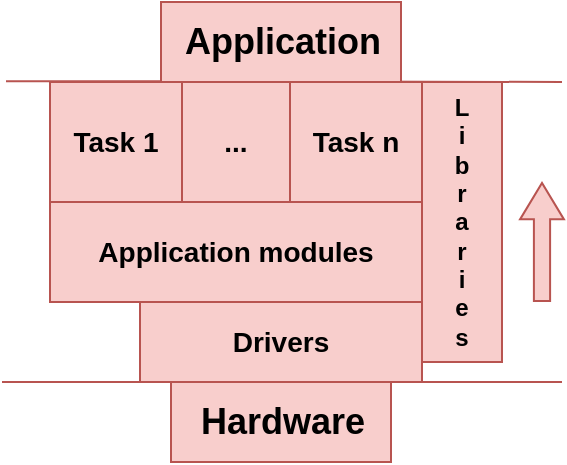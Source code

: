 <mxfile version="21.6.8" type="device">
  <diagram name="Page-1" id="hmsFM0hN7dfMMpRHbVr-">
    <mxGraphModel dx="683" dy="364" grid="1" gridSize="10" guides="1" tooltips="1" connect="1" arrows="1" fold="1" page="1" pageScale="1" pageWidth="827" pageHeight="1169" math="0" shadow="0">
      <root>
        <mxCell id="0" />
        <mxCell id="1" parent="0" />
        <mxCell id="9rDGt2Pl-7aIeRDOpwq_-1" value="" style="endArrow=none;html=1;rounded=0;fillColor=#f8cecc;strokeColor=#b85450;" edge="1" parent="1">
          <mxGeometry width="50" height="50" relative="1" as="geometry">
            <mxPoint x="300" y="420" as="sourcePoint" />
            <mxPoint x="580" y="420" as="targetPoint" />
          </mxGeometry>
        </mxCell>
        <mxCell id="9rDGt2Pl-7aIeRDOpwq_-4" value="&lt;font style=&quot;font-size: 14px;&quot;&gt;&lt;b&gt;Drivers&lt;/b&gt;&lt;/font&gt;" style="rounded=0;whiteSpace=wrap;html=1;fillColor=#f8cecc;strokeColor=#b85450;" vertex="1" parent="1">
          <mxGeometry x="369" y="380" width="141" height="40" as="geometry" />
        </mxCell>
        <mxCell id="9rDGt2Pl-7aIeRDOpwq_-5" value="&lt;font style=&quot;font-size: 12px;&quot;&gt;&lt;b&gt;L&lt;br&gt;i&lt;br&gt;b&lt;br&gt;r&lt;br&gt;a&lt;br&gt;r&lt;br&gt;i&lt;br&gt;e&lt;br&gt;s&lt;/b&gt;&lt;/font&gt;" style="rounded=0;whiteSpace=wrap;html=1;fillColor=#f8cecc;strokeColor=#b85450;" vertex="1" parent="1">
          <mxGeometry x="510" y="270" width="40" height="140" as="geometry" />
        </mxCell>
        <mxCell id="9rDGt2Pl-7aIeRDOpwq_-6" value="&lt;font style=&quot;font-size: 14px;&quot;&gt;&lt;b&gt;Application modules&lt;/b&gt;&lt;/font&gt;" style="rounded=0;whiteSpace=wrap;html=1;fillColor=#f8cecc;strokeColor=#b85450;" vertex="1" parent="1">
          <mxGeometry x="324" y="330" width="186" height="50" as="geometry" />
        </mxCell>
        <mxCell id="9rDGt2Pl-7aIeRDOpwq_-7" value="&lt;font style=&quot;font-size: 14px;&quot;&gt;&lt;b&gt;Task 1&lt;/b&gt;&lt;/font&gt;" style="rounded=0;whiteSpace=wrap;html=1;fillColor=#f8cecc;strokeColor=#b85450;" vertex="1" parent="1">
          <mxGeometry x="324" y="270" width="66" height="60" as="geometry" />
        </mxCell>
        <mxCell id="9rDGt2Pl-7aIeRDOpwq_-8" value="&lt;font style=&quot;font-size: 14px;&quot;&gt;&lt;b&gt;Task n&lt;/b&gt;&lt;/font&gt;" style="rounded=0;whiteSpace=wrap;html=1;fillStyle=auto;fillColor=#f8cecc;strokeColor=#b85450;" vertex="1" parent="1">
          <mxGeometry x="444" y="270" width="66" height="60" as="geometry" />
        </mxCell>
        <mxCell id="9rDGt2Pl-7aIeRDOpwq_-9" value="&lt;font style=&quot;font-size: 14px;&quot;&gt;&lt;b&gt;...&lt;/b&gt;&lt;/font&gt;" style="rounded=0;whiteSpace=wrap;html=1;fillColor=#f8cecc;strokeColor=#b85450;" vertex="1" parent="1">
          <mxGeometry x="390" y="270" width="54" height="60" as="geometry" />
        </mxCell>
        <mxCell id="9rDGt2Pl-7aIeRDOpwq_-10" value="" style="endArrow=none;html=1;rounded=0;fontColor=#FF9999;fillColor=#f8cecc;strokeColor=#b85450;" edge="1" parent="1">
          <mxGeometry width="50" height="50" relative="1" as="geometry">
            <mxPoint x="302" y="269.6" as="sourcePoint" />
            <mxPoint x="580" y="270" as="targetPoint" />
            <Array as="points">
              <mxPoint x="412" y="269.6" />
            </Array>
          </mxGeometry>
        </mxCell>
        <mxCell id="9rDGt2Pl-7aIeRDOpwq_-11" value="&lt;b&gt;&lt;font style=&quot;font-size: 18px;&quot;&gt;Application&lt;br&gt;&lt;/font&gt;&lt;/b&gt;" style="text;html=1;align=center;verticalAlign=middle;resizable=0;points=[];autosize=1;strokeColor=#b85450;fillColor=#f8cecc;" vertex="1" parent="1">
          <mxGeometry x="379.5" y="230" width="120" height="40" as="geometry" />
        </mxCell>
        <mxCell id="9rDGt2Pl-7aIeRDOpwq_-12" value="" style="shape=flexArrow;endArrow=classic;html=1;rounded=0;endWidth=12.857;endSize=5.729;width=8.095;fillColor=#f8cecc;strokeColor=#b85450;" edge="1" parent="1">
          <mxGeometry width="50" height="50" relative="1" as="geometry">
            <mxPoint x="570" y="380" as="sourcePoint" />
            <mxPoint x="570" y="320" as="targetPoint" />
          </mxGeometry>
        </mxCell>
        <mxCell id="9rDGt2Pl-7aIeRDOpwq_-16" value="&lt;b&gt;&lt;font style=&quot;font-size: 18px;&quot;&gt;Hardware&lt;br&gt;&lt;/font&gt;&lt;/b&gt;" style="text;html=1;align=center;verticalAlign=middle;resizable=0;points=[];autosize=1;strokeColor=#b85450;fillColor=#f8cecc;" vertex="1" parent="1">
          <mxGeometry x="384.5" y="420" width="110" height="40" as="geometry" />
        </mxCell>
      </root>
    </mxGraphModel>
  </diagram>
</mxfile>
